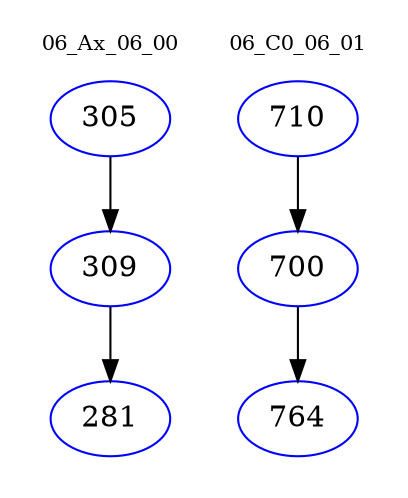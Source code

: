 digraph{
subgraph cluster_0 {
color = white
label = "06_Ax_06_00";
fontsize=10;
T0_305 [label="305", color="blue"]
T0_305 -> T0_309 [color="black"]
T0_309 [label="309", color="blue"]
T0_309 -> T0_281 [color="black"]
T0_281 [label="281", color="blue"]
}
subgraph cluster_1 {
color = white
label = "06_C0_06_01";
fontsize=10;
T1_710 [label="710", color="blue"]
T1_710 -> T1_700 [color="black"]
T1_700 [label="700", color="blue"]
T1_700 -> T1_764 [color="black"]
T1_764 [label="764", color="blue"]
}
}
